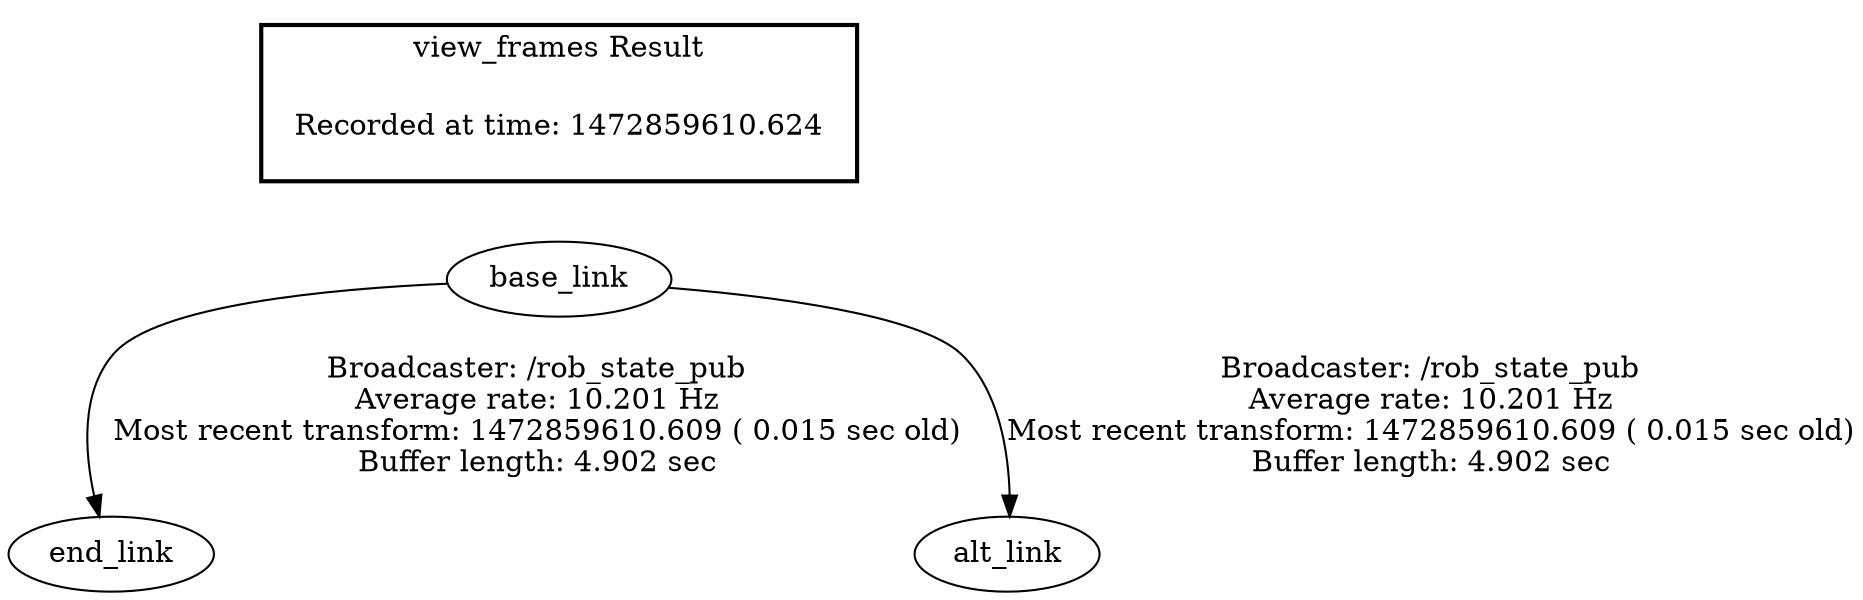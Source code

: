 digraph G {
"base_link" -> "end_link"[label="Broadcaster: /rob_state_pub\nAverage rate: 10.201 Hz\nMost recent transform: 1472859610.609 ( 0.015 sec old)\nBuffer length: 4.902 sec\n"];
"base_link" -> "alt_link"[label="Broadcaster: /rob_state_pub\nAverage rate: 10.201 Hz\nMost recent transform: 1472859610.609 ( 0.015 sec old)\nBuffer length: 4.902 sec\n"];
edge [style=invis];
 subgraph cluster_legend { style=bold; color=black; label ="view_frames Result";
"Recorded at time: 1472859610.624"[ shape=plaintext ] ;
 }->"base_link";
}